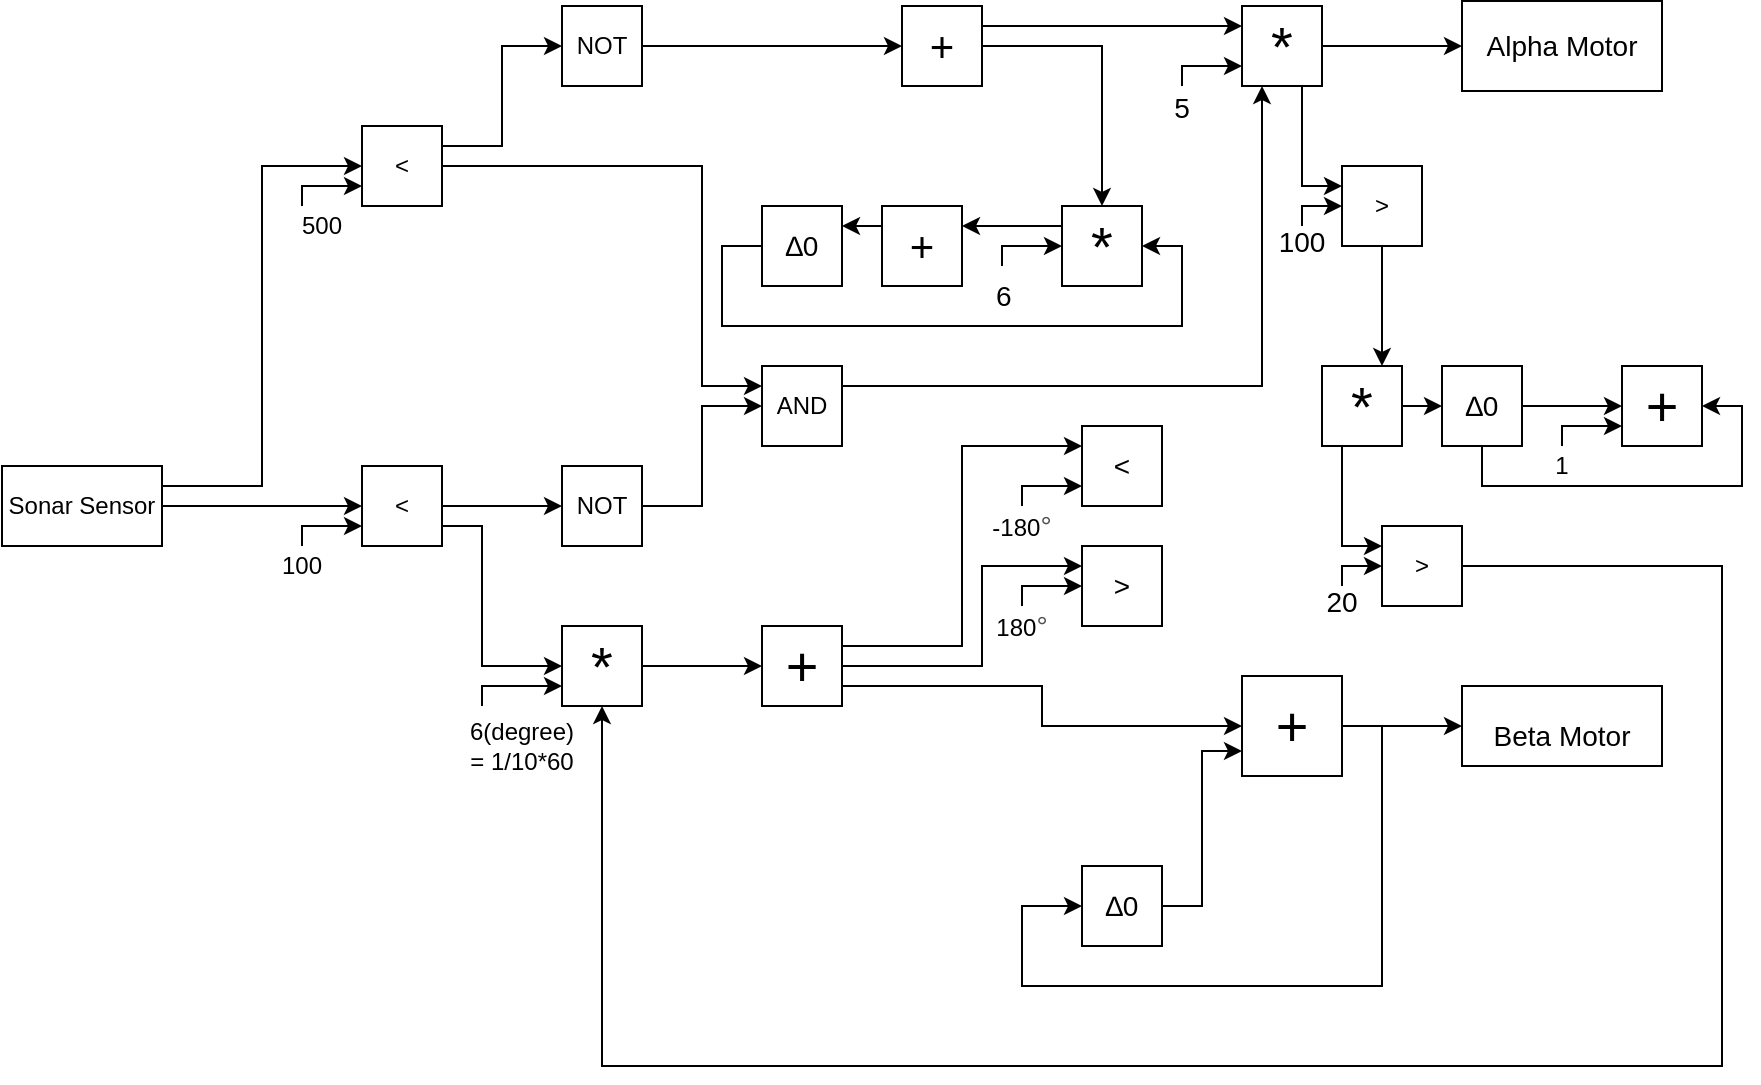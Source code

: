 <mxfile version="20.4.0" type="github">
  <diagram id="prtHgNgQTEPvFCAcTncT" name="Page-1">
    <mxGraphModel dx="836" dy="618" grid="1" gridSize="10" guides="1" tooltips="1" connect="1" arrows="1" fold="1" page="1" pageScale="1" pageWidth="1169" pageHeight="1654" math="0" shadow="0">
      <root>
        <mxCell id="0" />
        <mxCell id="1" parent="0" />
        <mxCell id="y_T5idMOT0A7nUmHkaDO-1" value="Sonar Sensor" style="rounded=0;whiteSpace=wrap;html=1;" parent="1" vertex="1">
          <mxGeometry x="70" y="340" width="80" height="40" as="geometry" />
        </mxCell>
        <mxCell id="y_T5idMOT0A7nUmHkaDO-2" value="&amp;lt;" style="rounded=0;whiteSpace=wrap;html=1;" parent="1" vertex="1">
          <mxGeometry x="250" y="340" width="40" height="40" as="geometry" />
        </mxCell>
        <mxCell id="rzuzgLMNmLWE7RuYcHk9-2" style="edgeStyle=orthogonalEdgeStyle;rounded=0;orthogonalLoop=1;jettySize=auto;html=1;exitX=1;exitY=0.25;exitDx=0;exitDy=0;entryX=0;entryY=0.5;entryDx=0;entryDy=0;" edge="1" parent="1" source="y_T5idMOT0A7nUmHkaDO-3" target="rzuzgLMNmLWE7RuYcHk9-1">
          <mxGeometry relative="1" as="geometry" />
        </mxCell>
        <mxCell id="y_T5idMOT0A7nUmHkaDO-3" value="&amp;lt;" style="rounded=0;whiteSpace=wrap;html=1;" parent="1" vertex="1">
          <mxGeometry x="250" y="170" width="40" height="40" as="geometry" />
        </mxCell>
        <mxCell id="y_T5idMOT0A7nUmHkaDO-6" value="" style="endArrow=classic;html=1;rounded=0;exitX=1;exitY=0.5;exitDx=0;exitDy=0;entryX=0;entryY=0.5;entryDx=0;entryDy=0;" parent="1" source="y_T5idMOT0A7nUmHkaDO-1" target="y_T5idMOT0A7nUmHkaDO-2" edge="1">
          <mxGeometry width="50" height="50" relative="1" as="geometry">
            <mxPoint x="410" y="410" as="sourcePoint" />
            <mxPoint x="250" y="350" as="targetPoint" />
            <Array as="points">
              <mxPoint x="210" y="360" />
            </Array>
          </mxGeometry>
        </mxCell>
        <mxCell id="y_T5idMOT0A7nUmHkaDO-7" value="" style="endArrow=classic;html=1;rounded=0;exitX=0.5;exitY=0;exitDx=0;exitDy=0;" parent="1" source="y_T5idMOT0A7nUmHkaDO-8" edge="1">
          <mxGeometry width="50" height="50" relative="1" as="geometry">
            <mxPoint x="210" y="380" as="sourcePoint" />
            <mxPoint x="250" y="370" as="targetPoint" />
            <Array as="points">
              <mxPoint x="220" y="370" />
            </Array>
          </mxGeometry>
        </mxCell>
        <mxCell id="y_T5idMOT0A7nUmHkaDO-8" value="100" style="text;html=1;strokeColor=none;fillColor=none;align=center;verticalAlign=middle;whiteSpace=wrap;rounded=0;" parent="1" vertex="1">
          <mxGeometry x="200" y="380" width="40" height="20" as="geometry" />
        </mxCell>
        <mxCell id="y_T5idMOT0A7nUmHkaDO-9" value="" style="endArrow=classic;html=1;rounded=0;entryX=0;entryY=0.5;entryDx=0;entryDy=0;exitX=1;exitY=0.25;exitDx=0;exitDy=0;" parent="1" target="y_T5idMOT0A7nUmHkaDO-3" edge="1" source="y_T5idMOT0A7nUmHkaDO-1">
          <mxGeometry width="50" height="50" relative="1" as="geometry">
            <mxPoint x="200" y="360" as="sourcePoint" />
            <mxPoint x="460" y="360" as="targetPoint" />
            <Array as="points">
              <mxPoint x="200" y="350" />
              <mxPoint x="200" y="190" />
            </Array>
          </mxGeometry>
        </mxCell>
        <mxCell id="y_T5idMOT0A7nUmHkaDO-10" value="500" style="text;html=1;strokeColor=none;fillColor=none;align=center;verticalAlign=middle;whiteSpace=wrap;rounded=0;" parent="1" vertex="1">
          <mxGeometry x="210" y="210" width="40" height="20" as="geometry" />
        </mxCell>
        <mxCell id="y_T5idMOT0A7nUmHkaDO-12" value="" style="endArrow=classic;html=1;rounded=0;entryX=0;entryY=0.75;entryDx=0;entryDy=0;exitX=0.25;exitY=0;exitDx=0;exitDy=0;" parent="1" source="y_T5idMOT0A7nUmHkaDO-10" target="y_T5idMOT0A7nUmHkaDO-3" edge="1">
          <mxGeometry width="50" height="50" relative="1" as="geometry">
            <mxPoint x="410" y="410" as="sourcePoint" />
            <mxPoint x="460" y="360" as="targetPoint" />
            <Array as="points">
              <mxPoint x="220" y="200" />
            </Array>
          </mxGeometry>
        </mxCell>
        <mxCell id="y_T5idMOT0A7nUmHkaDO-16" value="NOT" style="rounded=0;whiteSpace=wrap;html=1;" parent="1" vertex="1">
          <mxGeometry x="350" y="340" width="40" height="40" as="geometry" />
        </mxCell>
        <mxCell id="rzuzgLMNmLWE7RuYcHk9-38" style="edgeStyle=orthogonalEdgeStyle;rounded=0;orthogonalLoop=1;jettySize=auto;html=1;exitX=1;exitY=0.25;exitDx=0;exitDy=0;entryX=0.25;entryY=1;entryDx=0;entryDy=0;fontSize=14;" edge="1" parent="1" source="y_T5idMOT0A7nUmHkaDO-17" target="rzuzgLMNmLWE7RuYcHk9-6">
          <mxGeometry relative="1" as="geometry" />
        </mxCell>
        <mxCell id="y_T5idMOT0A7nUmHkaDO-17" value="AND" style="rounded=0;whiteSpace=wrap;html=1;" parent="1" vertex="1">
          <mxGeometry x="450" y="290" width="40" height="40" as="geometry" />
        </mxCell>
        <mxCell id="y_T5idMOT0A7nUmHkaDO-18" value="" style="endArrow=classic;html=1;rounded=0;exitX=1;exitY=0.5;exitDx=0;exitDy=0;" parent="1" source="y_T5idMOT0A7nUmHkaDO-2" edge="1">
          <mxGeometry width="50" height="50" relative="1" as="geometry">
            <mxPoint x="410" y="410" as="sourcePoint" />
            <mxPoint x="350" y="360" as="targetPoint" />
          </mxGeometry>
        </mxCell>
        <mxCell id="y_T5idMOT0A7nUmHkaDO-19" value="" style="endArrow=classic;html=1;rounded=0;exitX=1;exitY=0.5;exitDx=0;exitDy=0;entryX=0;entryY=0.5;entryDx=0;entryDy=0;" parent="1" source="y_T5idMOT0A7nUmHkaDO-16" edge="1" target="y_T5idMOT0A7nUmHkaDO-17">
          <mxGeometry width="50" height="50" relative="1" as="geometry">
            <mxPoint x="410" y="410" as="sourcePoint" />
            <mxPoint x="450" y="360" as="targetPoint" />
            <Array as="points">
              <mxPoint x="420" y="360" />
              <mxPoint x="420" y="310" />
            </Array>
          </mxGeometry>
        </mxCell>
        <mxCell id="y_T5idMOT0A7nUmHkaDO-20" value="" style="endArrow=classic;html=1;rounded=0;exitX=1;exitY=0.5;exitDx=0;exitDy=0;entryX=0;entryY=0.25;entryDx=0;entryDy=0;" parent="1" source="y_T5idMOT0A7nUmHkaDO-3" target="y_T5idMOT0A7nUmHkaDO-17" edge="1">
          <mxGeometry width="50" height="50" relative="1" as="geometry">
            <mxPoint x="410" y="410" as="sourcePoint" />
            <mxPoint x="460" y="360" as="targetPoint" />
            <Array as="points">
              <mxPoint x="420" y="190" />
              <mxPoint x="420" y="300" />
            </Array>
          </mxGeometry>
        </mxCell>
        <mxCell id="y_T5idMOT0A7nUmHkaDO-26" value="&lt;font style=&quot;font-size: 28px;&quot;&gt;*&lt;/font&gt;" style="rounded=0;whiteSpace=wrap;html=1;" parent="1" vertex="1">
          <mxGeometry x="350" y="420" width="40" height="40" as="geometry" />
        </mxCell>
        <mxCell id="y_T5idMOT0A7nUmHkaDO-27" value="" style="endArrow=classic;html=1;rounded=0;fontSize=28;exitX=1;exitY=0.75;exitDx=0;exitDy=0;" parent="1" source="y_T5idMOT0A7nUmHkaDO-2" edge="1">
          <mxGeometry width="50" height="50" relative="1" as="geometry">
            <mxPoint x="450" y="500" as="sourcePoint" />
            <mxPoint x="350" y="440" as="targetPoint" />
            <Array as="points">
              <mxPoint x="310" y="370" />
              <mxPoint x="310" y="440" />
            </Array>
          </mxGeometry>
        </mxCell>
        <mxCell id="y_T5idMOT0A7nUmHkaDO-28" value="6(degree) = 1/10*60" style="text;html=1;strokeColor=none;fillColor=none;align=center;verticalAlign=middle;whiteSpace=wrap;rounded=0;" parent="1" vertex="1">
          <mxGeometry x="310" y="470" width="40" height="20" as="geometry" />
        </mxCell>
        <mxCell id="y_T5idMOT0A7nUmHkaDO-30" value="" style="endArrow=classic;html=1;rounded=0;fontSize=28;entryX=0;entryY=0.75;entryDx=0;entryDy=0;" parent="1" target="y_T5idMOT0A7nUmHkaDO-26" edge="1">
          <mxGeometry width="50" height="50" relative="1" as="geometry">
            <mxPoint x="310" y="460" as="sourcePoint" />
            <mxPoint x="500" y="430" as="targetPoint" />
            <Array as="points">
              <mxPoint x="310" y="450" />
            </Array>
          </mxGeometry>
        </mxCell>
        <mxCell id="y_T5idMOT0A7nUmHkaDO-43" style="edgeStyle=orthogonalEdgeStyle;rounded=0;orthogonalLoop=1;jettySize=auto;html=1;exitX=1;exitY=0.75;exitDx=0;exitDy=0;entryX=0;entryY=0.5;entryDx=0;entryDy=0;fontSize=14;" parent="1" source="y_T5idMOT0A7nUmHkaDO-31" target="y_T5idMOT0A7nUmHkaDO-34" edge="1">
          <mxGeometry relative="1" as="geometry" />
        </mxCell>
        <mxCell id="y_T5idMOT0A7nUmHkaDO-53" style="edgeStyle=orthogonalEdgeStyle;rounded=0;orthogonalLoop=1;jettySize=auto;html=1;exitX=1;exitY=0.25;exitDx=0;exitDy=0;entryX=0;entryY=0.25;entryDx=0;entryDy=0;fontSize=14;" parent="1" source="y_T5idMOT0A7nUmHkaDO-31" target="y_T5idMOT0A7nUmHkaDO-46" edge="1">
          <mxGeometry relative="1" as="geometry" />
        </mxCell>
        <mxCell id="y_T5idMOT0A7nUmHkaDO-54" style="edgeStyle=orthogonalEdgeStyle;rounded=0;orthogonalLoop=1;jettySize=auto;html=1;exitX=1;exitY=0.5;exitDx=0;exitDy=0;entryX=0;entryY=0.25;entryDx=0;entryDy=0;fontSize=14;" parent="1" source="y_T5idMOT0A7nUmHkaDO-31" target="y_T5idMOT0A7nUmHkaDO-47" edge="1">
          <mxGeometry relative="1" as="geometry">
            <Array as="points">
              <mxPoint x="560" y="440" />
              <mxPoint x="560" y="390" />
            </Array>
          </mxGeometry>
        </mxCell>
        <mxCell id="y_T5idMOT0A7nUmHkaDO-31" value="+" style="whiteSpace=wrap;html=1;aspect=fixed;fontSize=28;" parent="1" vertex="1">
          <mxGeometry x="450" y="420" width="40" height="40" as="geometry" />
        </mxCell>
        <mxCell id="y_T5idMOT0A7nUmHkaDO-32" value="" style="endArrow=classic;html=1;rounded=0;fontSize=28;exitX=1;exitY=0.5;exitDx=0;exitDy=0;entryX=0;entryY=0.5;entryDx=0;entryDy=0;" parent="1" source="y_T5idMOT0A7nUmHkaDO-26" target="y_T5idMOT0A7nUmHkaDO-31" edge="1">
          <mxGeometry width="50" height="50" relative="1" as="geometry">
            <mxPoint x="450" y="480" as="sourcePoint" />
            <mxPoint x="500" y="430" as="targetPoint" />
          </mxGeometry>
        </mxCell>
        <mxCell id="y_T5idMOT0A7nUmHkaDO-34" value="+" style="whiteSpace=wrap;html=1;aspect=fixed;fontSize=28;" parent="1" vertex="1">
          <mxGeometry x="690" y="445" width="50" height="50" as="geometry" />
        </mxCell>
        <mxCell id="y_T5idMOT0A7nUmHkaDO-36" value="&lt;font style=&quot;font-size: 14px;&quot;&gt;Beta Motor&lt;/font&gt;" style="rounded=0;whiteSpace=wrap;html=1;fontSize=28;" parent="1" vertex="1">
          <mxGeometry x="800" y="450" width="100" height="40" as="geometry" />
        </mxCell>
        <mxCell id="y_T5idMOT0A7nUmHkaDO-37" value="" style="endArrow=classic;html=1;rounded=0;fontSize=14;exitX=1;exitY=0.5;exitDx=0;exitDy=0;entryX=0;entryY=0.5;entryDx=0;entryDy=0;" parent="1" source="y_T5idMOT0A7nUmHkaDO-34" target="y_T5idMOT0A7nUmHkaDO-36" edge="1">
          <mxGeometry width="50" height="50" relative="1" as="geometry">
            <mxPoint x="610" y="480" as="sourcePoint" />
            <mxPoint x="660" y="430" as="targetPoint" />
          </mxGeometry>
        </mxCell>
        <mxCell id="y_T5idMOT0A7nUmHkaDO-39" value="" style="endArrow=classic;html=1;rounded=0;fontSize=14;entryX=0;entryY=0.5;entryDx=0;entryDy=0;" parent="1" edge="1">
          <mxGeometry width="50" height="50" relative="1" as="geometry">
            <mxPoint x="760" y="470" as="sourcePoint" />
            <mxPoint x="610" y="560" as="targetPoint" />
            <Array as="points">
              <mxPoint x="760" y="600" />
              <mxPoint x="580" y="600" />
              <mxPoint x="580" y="560" />
            </Array>
          </mxGeometry>
        </mxCell>
        <mxCell id="y_T5idMOT0A7nUmHkaDO-42" style="edgeStyle=orthogonalEdgeStyle;rounded=0;orthogonalLoop=1;jettySize=auto;html=1;exitX=1;exitY=0.5;exitDx=0;exitDy=0;entryX=0;entryY=0.75;entryDx=0;entryDy=0;fontSize=14;" parent="1" source="y_T5idMOT0A7nUmHkaDO-40" target="y_T5idMOT0A7nUmHkaDO-34" edge="1">
          <mxGeometry relative="1" as="geometry" />
        </mxCell>
        <mxCell id="y_T5idMOT0A7nUmHkaDO-40" value="∆0" style="whiteSpace=wrap;html=1;aspect=fixed;fontSize=14;" parent="1" vertex="1">
          <mxGeometry x="610" y="540" width="40" height="40" as="geometry" />
        </mxCell>
        <mxCell id="y_T5idMOT0A7nUmHkaDO-46" value="&amp;lt;" style="whiteSpace=wrap;html=1;aspect=fixed;fontSize=14;" parent="1" vertex="1">
          <mxGeometry x="610" y="320" width="40" height="40" as="geometry" />
        </mxCell>
        <mxCell id="y_T5idMOT0A7nUmHkaDO-47" value="&amp;gt;" style="whiteSpace=wrap;html=1;aspect=fixed;fontSize=14;" parent="1" vertex="1">
          <mxGeometry x="610" y="380" width="40" height="40" as="geometry" />
        </mxCell>
        <mxCell id="y_T5idMOT0A7nUmHkaDO-49" value="" style="endArrow=classic;html=1;rounded=0;fontSize=14;entryX=0;entryY=0.75;entryDx=0;entryDy=0;exitX=0.5;exitY=0;exitDx=0;exitDy=0;" parent="1" source="y_T5idMOT0A7nUmHkaDO-50" target="y_T5idMOT0A7nUmHkaDO-46" edge="1">
          <mxGeometry width="50" height="50" relative="1" as="geometry">
            <mxPoint x="570" y="360" as="sourcePoint" />
            <mxPoint x="520" y="400" as="targetPoint" />
            <Array as="points">
              <mxPoint x="580" y="350" />
            </Array>
          </mxGeometry>
        </mxCell>
        <mxCell id="y_T5idMOT0A7nUmHkaDO-50" value="-180&lt;span style=&quot;color: rgb(77, 81, 86); font-family: arial, sans-serif; font-size: 14px; text-align: left; background-color: rgb(255, 255, 255);&quot;&gt;°&lt;/span&gt;" style="text;html=1;strokeColor=none;fillColor=none;align=center;verticalAlign=middle;whiteSpace=wrap;rounded=0;" parent="1" vertex="1">
          <mxGeometry x="560" y="360" width="40" height="20" as="geometry" />
        </mxCell>
        <mxCell id="y_T5idMOT0A7nUmHkaDO-51" value="" style="endArrow=classic;html=1;rounded=0;fontSize=14;entryX=0;entryY=0.75;entryDx=0;entryDy=0;exitX=0.5;exitY=0;exitDx=0;exitDy=0;" parent="1" source="y_T5idMOT0A7nUmHkaDO-52" edge="1">
          <mxGeometry width="50" height="50" relative="1" as="geometry">
            <mxPoint x="570" y="410" as="sourcePoint" />
            <mxPoint x="610" y="400" as="targetPoint" />
            <Array as="points">
              <mxPoint x="580" y="410" />
              <mxPoint x="580" y="400" />
            </Array>
          </mxGeometry>
        </mxCell>
        <mxCell id="y_T5idMOT0A7nUmHkaDO-52" value="180&lt;span style=&quot;color: rgb(77, 81, 86); font-family: arial, sans-serif; font-size: 14px; text-align: left; background-color: rgb(255, 255, 255);&quot;&gt;°&lt;/span&gt;" style="text;html=1;strokeColor=none;fillColor=none;align=center;verticalAlign=middle;whiteSpace=wrap;rounded=0;" parent="1" vertex="1">
          <mxGeometry x="560" y="410" width="40" height="20" as="geometry" />
        </mxCell>
        <mxCell id="rzuzgLMNmLWE7RuYcHk9-4" style="edgeStyle=orthogonalEdgeStyle;rounded=0;orthogonalLoop=1;jettySize=auto;html=1;exitX=1;exitY=0.5;exitDx=0;exitDy=0;entryX=0;entryY=0.5;entryDx=0;entryDy=0;fontSize=21;" edge="1" parent="1" source="rzuzgLMNmLWE7RuYcHk9-1" target="rzuzgLMNmLWE7RuYcHk9-3">
          <mxGeometry relative="1" as="geometry" />
        </mxCell>
        <mxCell id="rzuzgLMNmLWE7RuYcHk9-1" value="NOT" style="rounded=0;whiteSpace=wrap;html=1;" vertex="1" parent="1">
          <mxGeometry x="350" y="110" width="40" height="40" as="geometry" />
        </mxCell>
        <mxCell id="rzuzgLMNmLWE7RuYcHk9-22" style="edgeStyle=orthogonalEdgeStyle;rounded=0;orthogonalLoop=1;jettySize=auto;html=1;exitX=1;exitY=0.5;exitDx=0;exitDy=0;entryX=0.5;entryY=0;entryDx=0;entryDy=0;fontSize=14;" edge="1" parent="1" source="rzuzgLMNmLWE7RuYcHk9-3" target="rzuzgLMNmLWE7RuYcHk9-11">
          <mxGeometry relative="1" as="geometry" />
        </mxCell>
        <mxCell id="rzuzgLMNmLWE7RuYcHk9-25" style="edgeStyle=orthogonalEdgeStyle;rounded=0;orthogonalLoop=1;jettySize=auto;html=1;exitX=1;exitY=0.25;exitDx=0;exitDy=0;entryX=0;entryY=0.25;entryDx=0;entryDy=0;fontSize=14;" edge="1" parent="1" source="rzuzgLMNmLWE7RuYcHk9-3" target="rzuzgLMNmLWE7RuYcHk9-6">
          <mxGeometry relative="1" as="geometry" />
        </mxCell>
        <mxCell id="rzuzgLMNmLWE7RuYcHk9-3" value="&lt;font style=&quot;font-size: 21px;&quot;&gt;+&lt;/font&gt;" style="rounded=0;whiteSpace=wrap;html=1;" vertex="1" parent="1">
          <mxGeometry x="520" y="110" width="40" height="40" as="geometry" />
        </mxCell>
        <mxCell id="rzuzgLMNmLWE7RuYcHk9-10" style="edgeStyle=orthogonalEdgeStyle;rounded=0;orthogonalLoop=1;jettySize=auto;html=1;exitX=1;exitY=0.5;exitDx=0;exitDy=0;entryX=0;entryY=0.5;entryDx=0;entryDy=0;fontSize=14;" edge="1" parent="1" source="rzuzgLMNmLWE7RuYcHk9-6" target="rzuzgLMNmLWE7RuYcHk9-9">
          <mxGeometry relative="1" as="geometry" />
        </mxCell>
        <mxCell id="rzuzgLMNmLWE7RuYcHk9-40" style="edgeStyle=orthogonalEdgeStyle;rounded=0;orthogonalLoop=1;jettySize=auto;html=1;exitX=0.75;exitY=1;exitDx=0;exitDy=0;entryX=0;entryY=0.25;entryDx=0;entryDy=0;fontSize=14;" edge="1" parent="1" source="rzuzgLMNmLWE7RuYcHk9-6" target="rzuzgLMNmLWE7RuYcHk9-39">
          <mxGeometry relative="1" as="geometry">
            <Array as="points">
              <mxPoint x="720" y="200" />
            </Array>
          </mxGeometry>
        </mxCell>
        <mxCell id="rzuzgLMNmLWE7RuYcHk9-6" value="&lt;font style=&quot;font-size: 28px;&quot;&gt;*&lt;/font&gt;" style="rounded=0;whiteSpace=wrap;html=1;" vertex="1" parent="1">
          <mxGeometry x="690" y="110" width="40" height="40" as="geometry" />
        </mxCell>
        <mxCell id="rzuzgLMNmLWE7RuYcHk9-7" value="" style="endArrow=classic;html=1;rounded=0;fontSize=14;entryX=0;entryY=0.75;entryDx=0;entryDy=0;exitX=0.5;exitY=0;exitDx=0;exitDy=0;" edge="1" parent="1">
          <mxGeometry width="50" height="50" relative="1" as="geometry">
            <mxPoint x="660" y="150" as="sourcePoint" />
            <mxPoint x="690" y="140" as="targetPoint" />
            <Array as="points">
              <mxPoint x="660" y="150" />
              <mxPoint x="660" y="140" />
            </Array>
          </mxGeometry>
        </mxCell>
        <mxCell id="rzuzgLMNmLWE7RuYcHk9-8" value="&lt;font style=&quot;font-size: 14px;&quot;&gt;5&lt;/font&gt;" style="text;html=1;strokeColor=none;fillColor=none;align=center;verticalAlign=middle;whiteSpace=wrap;rounded=0;fontSize=21;" vertex="1" parent="1">
          <mxGeometry x="640" y="147.5" width="40" height="20" as="geometry" />
        </mxCell>
        <mxCell id="rzuzgLMNmLWE7RuYcHk9-9" value="Alpha Motor" style="rounded=0;whiteSpace=wrap;html=1;fontSize=14;" vertex="1" parent="1">
          <mxGeometry x="800" y="107.5" width="100" height="45" as="geometry" />
        </mxCell>
        <mxCell id="rzuzgLMNmLWE7RuYcHk9-19" style="edgeStyle=orthogonalEdgeStyle;rounded=0;orthogonalLoop=1;jettySize=auto;html=1;exitX=0;exitY=0.25;exitDx=0;exitDy=0;entryX=1;entryY=0.25;entryDx=0;entryDy=0;fontSize=14;" edge="1" parent="1" source="rzuzgLMNmLWE7RuYcHk9-11" target="rzuzgLMNmLWE7RuYcHk9-16">
          <mxGeometry relative="1" as="geometry" />
        </mxCell>
        <mxCell id="rzuzgLMNmLWE7RuYcHk9-11" value="&lt;font style=&quot;font-size: 28px;&quot;&gt;*&lt;/font&gt;" style="rounded=0;whiteSpace=wrap;html=1;" vertex="1" parent="1">
          <mxGeometry x="600" y="210" width="40" height="40" as="geometry" />
        </mxCell>
        <mxCell id="rzuzgLMNmLWE7RuYcHk9-12" value="" style="endArrow=classic;html=1;rounded=0;fontSize=14;entryX=0;entryY=0.75;entryDx=0;entryDy=0;exitX=0.5;exitY=0;exitDx=0;exitDy=0;" edge="1" parent="1">
          <mxGeometry width="50" height="50" relative="1" as="geometry">
            <mxPoint x="570" y="240" as="sourcePoint" />
            <mxPoint x="600" y="230" as="targetPoint" />
            <Array as="points">
              <mxPoint x="570" y="240" />
              <mxPoint x="570" y="230" />
            </Array>
          </mxGeometry>
        </mxCell>
        <mxCell id="rzuzgLMNmLWE7RuYcHk9-13" value="6" style="text;whiteSpace=wrap;html=1;fontSize=14;" vertex="1" parent="1">
          <mxGeometry x="565" y="240" width="40" height="30" as="geometry" />
        </mxCell>
        <mxCell id="rzuzgLMNmLWE7RuYcHk9-21" style="edgeStyle=orthogonalEdgeStyle;rounded=0;orthogonalLoop=1;jettySize=auto;html=1;exitX=0;exitY=0.5;exitDx=0;exitDy=0;entryX=1;entryY=0.5;entryDx=0;entryDy=0;fontSize=14;" edge="1" parent="1" source="rzuzgLMNmLWE7RuYcHk9-15" target="rzuzgLMNmLWE7RuYcHk9-11">
          <mxGeometry relative="1" as="geometry">
            <Array as="points">
              <mxPoint x="430" y="230" />
              <mxPoint x="430" y="270" />
              <mxPoint x="660" y="270" />
              <mxPoint x="660" y="230" />
            </Array>
          </mxGeometry>
        </mxCell>
        <mxCell id="rzuzgLMNmLWE7RuYcHk9-15" value="∆0" style="whiteSpace=wrap;html=1;aspect=fixed;fontSize=14;" vertex="1" parent="1">
          <mxGeometry x="450" y="210" width="40" height="40" as="geometry" />
        </mxCell>
        <mxCell id="rzuzgLMNmLWE7RuYcHk9-20" style="edgeStyle=orthogonalEdgeStyle;rounded=0;orthogonalLoop=1;jettySize=auto;html=1;exitX=0;exitY=0.25;exitDx=0;exitDy=0;entryX=1;entryY=0.25;entryDx=0;entryDy=0;fontSize=14;" edge="1" parent="1" source="rzuzgLMNmLWE7RuYcHk9-16" target="rzuzgLMNmLWE7RuYcHk9-15">
          <mxGeometry relative="1" as="geometry" />
        </mxCell>
        <mxCell id="rzuzgLMNmLWE7RuYcHk9-16" value="&lt;font style=&quot;font-size: 21px;&quot;&gt;+&lt;/font&gt;" style="rounded=0;whiteSpace=wrap;html=1;" vertex="1" parent="1">
          <mxGeometry x="510" y="210" width="40" height="40" as="geometry" />
        </mxCell>
        <mxCell id="rzuzgLMNmLWE7RuYcHk9-31" style="edgeStyle=orthogonalEdgeStyle;rounded=0;orthogonalLoop=1;jettySize=auto;html=1;exitX=1;exitY=0.5;exitDx=0;exitDy=0;entryX=0;entryY=0.5;entryDx=0;entryDy=0;fontSize=14;" edge="1" parent="1" source="rzuzgLMNmLWE7RuYcHk9-28" target="rzuzgLMNmLWE7RuYcHk9-30">
          <mxGeometry relative="1" as="geometry" />
        </mxCell>
        <mxCell id="rzuzgLMNmLWE7RuYcHk9-49" style="edgeStyle=orthogonalEdgeStyle;rounded=0;orthogonalLoop=1;jettySize=auto;html=1;exitX=0.25;exitY=1;exitDx=0;exitDy=0;entryX=0;entryY=0.25;entryDx=0;entryDy=0;fontSize=14;" edge="1" parent="1" source="rzuzgLMNmLWE7RuYcHk9-28" target="rzuzgLMNmLWE7RuYcHk9-46">
          <mxGeometry relative="1" as="geometry" />
        </mxCell>
        <mxCell id="rzuzgLMNmLWE7RuYcHk9-28" value="&lt;font style=&quot;font-size: 28px;&quot;&gt;*&lt;/font&gt;" style="rounded=0;whiteSpace=wrap;html=1;" vertex="1" parent="1">
          <mxGeometry x="730" y="290" width="40" height="40" as="geometry" />
        </mxCell>
        <mxCell id="rzuzgLMNmLWE7RuYcHk9-36" style="edgeStyle=orthogonalEdgeStyle;rounded=0;orthogonalLoop=1;jettySize=auto;html=1;exitX=1;exitY=0.5;exitDx=0;exitDy=0;entryX=0;entryY=0.5;entryDx=0;entryDy=0;fontSize=14;" edge="1" parent="1" source="rzuzgLMNmLWE7RuYcHk9-30" target="rzuzgLMNmLWE7RuYcHk9-32">
          <mxGeometry relative="1" as="geometry" />
        </mxCell>
        <mxCell id="rzuzgLMNmLWE7RuYcHk9-37" style="edgeStyle=orthogonalEdgeStyle;rounded=0;orthogonalLoop=1;jettySize=auto;html=1;exitX=0.5;exitY=1;exitDx=0;exitDy=0;entryX=1;entryY=0.5;entryDx=0;entryDy=0;fontSize=14;" edge="1" parent="1" source="rzuzgLMNmLWE7RuYcHk9-30" target="rzuzgLMNmLWE7RuYcHk9-32">
          <mxGeometry relative="1" as="geometry" />
        </mxCell>
        <mxCell id="rzuzgLMNmLWE7RuYcHk9-30" value="∆0" style="whiteSpace=wrap;html=1;aspect=fixed;fontSize=14;" vertex="1" parent="1">
          <mxGeometry x="790" y="290" width="40" height="40" as="geometry" />
        </mxCell>
        <mxCell id="rzuzgLMNmLWE7RuYcHk9-32" value="+" style="whiteSpace=wrap;html=1;aspect=fixed;fontSize=28;" vertex="1" parent="1">
          <mxGeometry x="880" y="290" width="40" height="40" as="geometry" />
        </mxCell>
        <mxCell id="rzuzgLMNmLWE7RuYcHk9-33" value="" style="endArrow=classic;html=1;rounded=0;fontSize=14;entryX=0;entryY=0.75;entryDx=0;entryDy=0;" edge="1" parent="1" target="rzuzgLMNmLWE7RuYcHk9-32">
          <mxGeometry width="50" height="50" relative="1" as="geometry">
            <mxPoint x="850" y="330" as="sourcePoint" />
            <mxPoint x="680" y="280" as="targetPoint" />
            <Array as="points">
              <mxPoint x="850" y="320" />
            </Array>
          </mxGeometry>
        </mxCell>
        <mxCell id="rzuzgLMNmLWE7RuYcHk9-35" value="1" style="text;html=1;strokeColor=none;fillColor=none;align=center;verticalAlign=middle;whiteSpace=wrap;rounded=0;" vertex="1" parent="1">
          <mxGeometry x="840" y="335" width="20" height="10" as="geometry" />
        </mxCell>
        <mxCell id="rzuzgLMNmLWE7RuYcHk9-45" style="edgeStyle=orthogonalEdgeStyle;rounded=0;orthogonalLoop=1;jettySize=auto;html=1;exitX=0.25;exitY=1;exitDx=0;exitDy=0;entryX=0.75;entryY=0;entryDx=0;entryDy=0;fontSize=14;" edge="1" parent="1" source="rzuzgLMNmLWE7RuYcHk9-39" target="rzuzgLMNmLWE7RuYcHk9-28">
          <mxGeometry relative="1" as="geometry">
            <Array as="points">
              <mxPoint x="760" y="230" />
            </Array>
          </mxGeometry>
        </mxCell>
        <mxCell id="rzuzgLMNmLWE7RuYcHk9-39" value="&amp;gt;" style="rounded=0;whiteSpace=wrap;html=1;" vertex="1" parent="1">
          <mxGeometry x="740" y="190" width="40" height="40" as="geometry" />
        </mxCell>
        <mxCell id="rzuzgLMNmLWE7RuYcHk9-41" value="" style="endArrow=classic;html=1;rounded=0;fontSize=14;entryX=0;entryY=0.75;entryDx=0;entryDy=0;" edge="1" parent="1">
          <mxGeometry width="50" height="50" relative="1" as="geometry">
            <mxPoint x="720" y="220" as="sourcePoint" />
            <mxPoint x="740" y="210" as="targetPoint" />
            <Array as="points">
              <mxPoint x="720" y="220" />
              <mxPoint x="720" y="210" />
            </Array>
          </mxGeometry>
        </mxCell>
        <mxCell id="rzuzgLMNmLWE7RuYcHk9-42" value="&lt;font style=&quot;font-size: 14px;&quot;&gt;100&lt;/font&gt;" style="text;html=1;strokeColor=none;fillColor=none;align=center;verticalAlign=middle;whiteSpace=wrap;rounded=0;fontSize=21;" vertex="1" parent="1">
          <mxGeometry x="710" y="220" width="20" height="10" as="geometry" />
        </mxCell>
        <mxCell id="rzuzgLMNmLWE7RuYcHk9-50" style="edgeStyle=orthogonalEdgeStyle;rounded=0;orthogonalLoop=1;jettySize=auto;html=1;exitX=1;exitY=0.5;exitDx=0;exitDy=0;entryX=0.5;entryY=1;entryDx=0;entryDy=0;fontSize=14;" edge="1" parent="1" source="rzuzgLMNmLWE7RuYcHk9-46" target="y_T5idMOT0A7nUmHkaDO-26">
          <mxGeometry relative="1" as="geometry">
            <Array as="points">
              <mxPoint x="930" y="390" />
              <mxPoint x="930" y="640" />
              <mxPoint x="370" y="640" />
            </Array>
          </mxGeometry>
        </mxCell>
        <mxCell id="rzuzgLMNmLWE7RuYcHk9-46" value="&amp;gt;" style="rounded=0;whiteSpace=wrap;html=1;" vertex="1" parent="1">
          <mxGeometry x="760" y="370" width="40" height="40" as="geometry" />
        </mxCell>
        <mxCell id="rzuzgLMNmLWE7RuYcHk9-47" value="" style="endArrow=classic;html=1;rounded=0;fontSize=14;entryX=0;entryY=0.75;entryDx=0;entryDy=0;" edge="1" parent="1">
          <mxGeometry width="50" height="50" relative="1" as="geometry">
            <mxPoint x="740" y="400" as="sourcePoint" />
            <mxPoint x="760" y="390" as="targetPoint" />
            <Array as="points">
              <mxPoint x="740" y="400" />
              <mxPoint x="740" y="390" />
            </Array>
          </mxGeometry>
        </mxCell>
        <mxCell id="rzuzgLMNmLWE7RuYcHk9-48" value="&lt;font style=&quot;font-size: 14px;&quot;&gt;20&lt;/font&gt;" style="text;html=1;strokeColor=none;fillColor=none;align=center;verticalAlign=middle;whiteSpace=wrap;rounded=0;fontSize=21;" vertex="1" parent="1">
          <mxGeometry x="730" y="400" width="20" height="10" as="geometry" />
        </mxCell>
      </root>
    </mxGraphModel>
  </diagram>
</mxfile>

